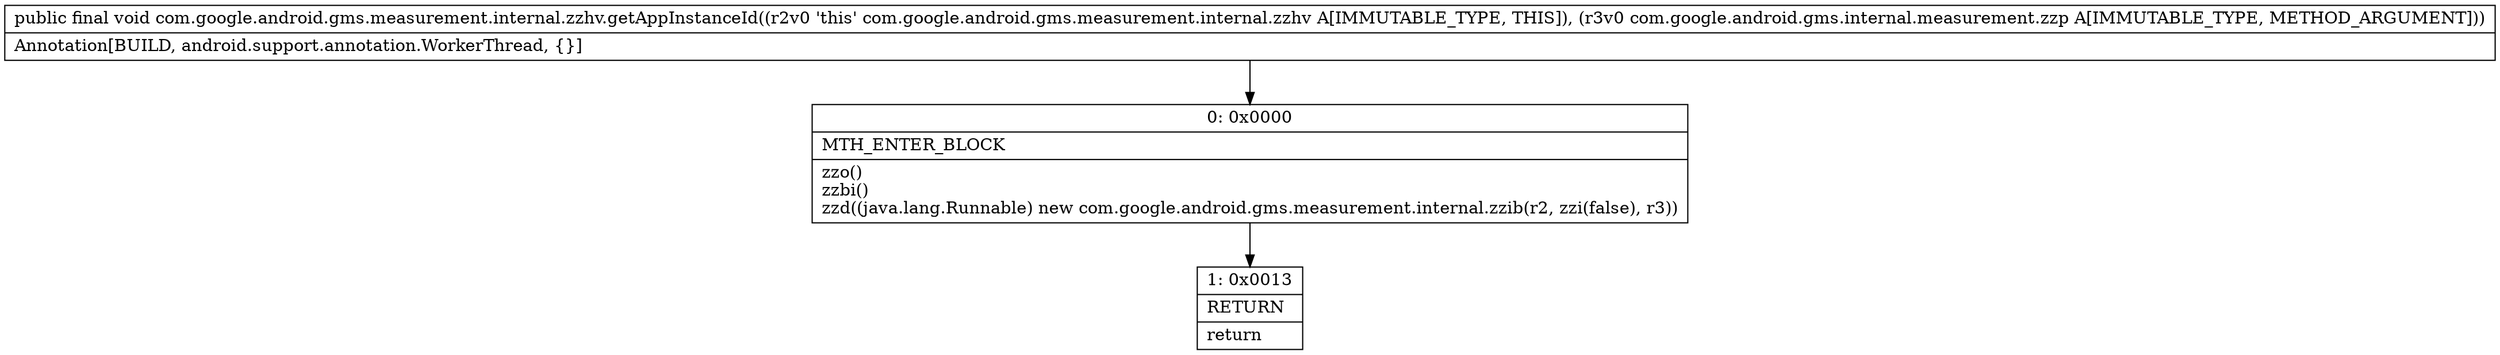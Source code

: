 digraph "CFG forcom.google.android.gms.measurement.internal.zzhv.getAppInstanceId(Lcom\/google\/android\/gms\/internal\/measurement\/zzp;)V" {
Node_0 [shape=record,label="{0\:\ 0x0000|MTH_ENTER_BLOCK\l|zzo()\lzzbi()\lzzd((java.lang.Runnable) new com.google.android.gms.measurement.internal.zzib(r2, zzi(false), r3))\l}"];
Node_1 [shape=record,label="{1\:\ 0x0013|RETURN\l|return\l}"];
MethodNode[shape=record,label="{public final void com.google.android.gms.measurement.internal.zzhv.getAppInstanceId((r2v0 'this' com.google.android.gms.measurement.internal.zzhv A[IMMUTABLE_TYPE, THIS]), (r3v0 com.google.android.gms.internal.measurement.zzp A[IMMUTABLE_TYPE, METHOD_ARGUMENT]))  | Annotation[BUILD, android.support.annotation.WorkerThread, \{\}]\l}"];
MethodNode -> Node_0;
Node_0 -> Node_1;
}

